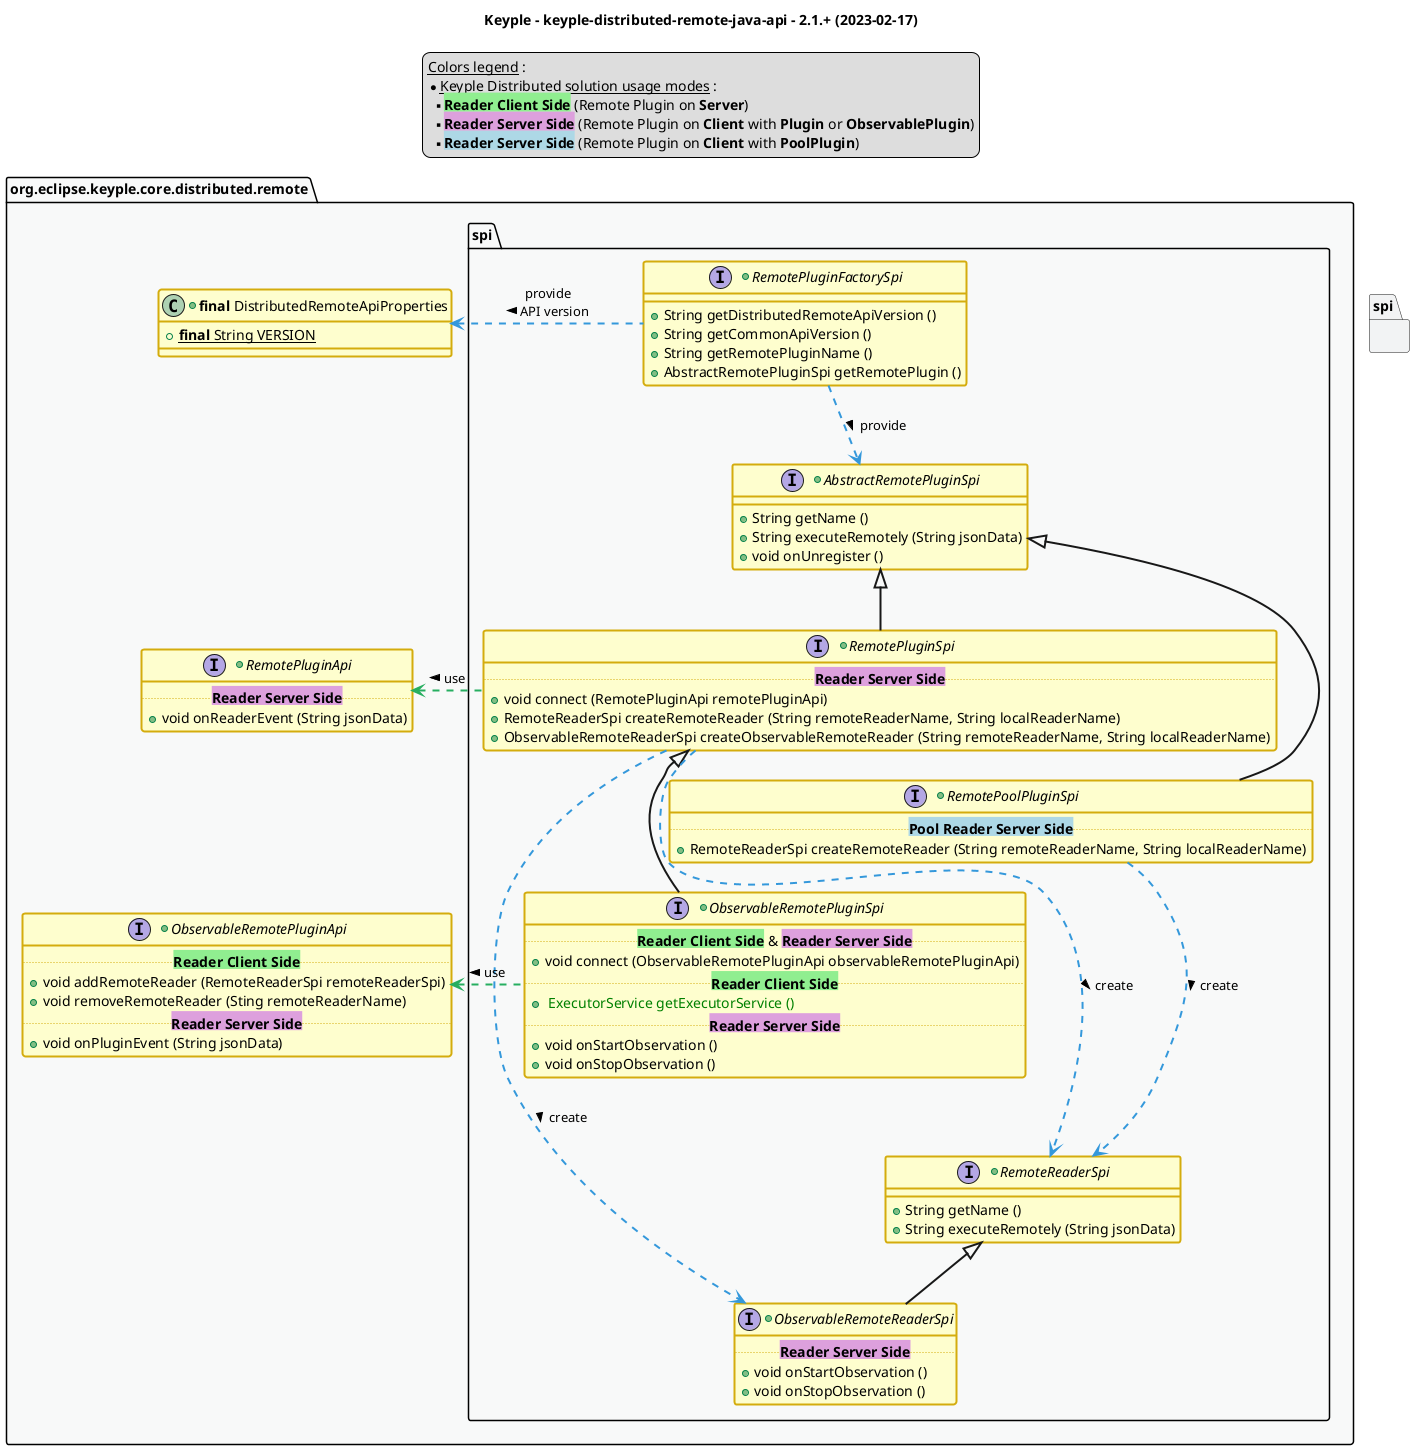 @startuml
title
    Keyple - keyple-distributed-remote-java-api - 2.1.+ (2023-02-17)
end title

' == THEME ==

'Couleurs issues de : https://htmlcolorcodes.com/fr/tableau-de-couleur/tableau-de-couleur-design-plat/
!define C_GREY1 F8F9F9
!define C_GREY2 F2F3F4
!define C_GREY3 E5E7E9
!define C_GREY4 D7DBDD
!define C_GREY5 CACFD2
!define C_GREY6 BDC3C7
!define C_LINK 3498DB
!define C_USE 27AE60

' -- Styles that don't work with new version of plantuml --
skinparam stereotypeABorderColor #A9DCDF
skinparam stereotypeIBorderColor #B4A7E5
skinparam stereotypeCBorderColor #ADD1B2
skinparam stereotypeEBorderColor #EB93DF
' -- END --

skinparam ClassBorderThickness 2
skinparam ArrowThickness 2

' Yellow
skinparam ClassBackgroundColor #FEFECE
skinparam ClassBorderColor #D4AC0D
' Red
skinparam ClassBackgroundColor<<red>> #FDEDEC
skinparam ClassBorderColor<<red>> #E74C3C
hide <<red>> stereotype
' Purple
skinparam ClassBackgroundColor<<purple>> #F4ECF7
skinparam ClassBorderColor<<purple>> #8E44AD
hide <<purple>> stereotype
' blue
skinparam ClassBackgroundColor<<blue>> #EBF5FB
skinparam ClassBorderColor<<blue>> #3498DB
hide <<blue>> stereotype
' Green
skinparam ClassBackgroundColor<<green>> #E9F7EF
skinparam ClassBorderColor<<green>> #27AE60
hide <<green>> stereotype
' Grey
skinparam ClassBackgroundColor<<grey>> #EAECEE
skinparam ClassBorderColor<<grey>> #2C3E50
hide <<grey>> stereotype

' == CONTENT ==

legend top
    __Colors legend__ :
    * __Keyple Distributed solution usage modes__ :
    ** <back:lightGreen>**Reader Client Side**</back> (Remote Plugin on **Server**)
    ** <back:plum>**Reader Server Side**</back> (Remote Plugin on **Client** with **Plugin** or **ObservablePlugin**)
    ** <back:lightBlue>**Reader Server Side**</back> (Remote Plugin on **Client** with **PoolPlugin**)
end legend

package "org.eclipse.keyple.core.distributed.remote" as api {
    +class "**final** DistributedRemoteApiProperties" as ApiProperties {
        +{static} **final** String VERSION
    }
    +interface RemotePluginApi {
        .. <back:plum>**Reader Server Side**</back> ..
        +void onReaderEvent (String jsonData)
    }
    +interface ObservableRemotePluginApi {
        .. <back:lightGreen>**Reader Client Side**</back> ..
        +void addRemoteReader (RemoteReaderSpi remoteReaderSpi)
        +void removeRemoteReader (Sting remoteReaderName)
        .. <back:plum>**Reader Server Side**</back> ..
        +void onPluginEvent (String jsonData)
    }
    package spi {
        ' Factories
        +interface RemotePluginFactorySpi {
            +String getDistributedRemoteApiVersion ()
            +String getCommonApiVersion ()
            +String getRemotePluginName ()
            +AbstractRemotePluginSpi getRemotePlugin ()
        }
        ' Plugins
        +interface AbstractRemotePluginSpi {
            +String getName ()
            +String executeRemotely (String jsonData)
            +void onUnregister ()
        }
        +interface RemotePluginSpi extends AbstractRemotePluginSpi {
            .. <back:plum>**Reader Server Side**</back> ..
            +void connect (RemotePluginApi remotePluginApi)
            +RemoteReaderSpi createRemoteReader (String remoteReaderName, String localReaderName)
            +ObservableRemoteReaderSpi createObservableRemoteReader (String remoteReaderName, String localReaderName)
        }
        +interface ObservableRemotePluginSpi extends RemotePluginSpi {
            .. <back:lightGreen>**Reader Client Side**</back> & <back:plum>**Reader Server Side**</back> ..
            +void connect (ObservableRemotePluginApi observableRemotePluginApi)
            .. <back:lightGreen>**Reader Client Side**</back> ..
            +<color:green> ExecutorService getExecutorService ()
            .. <back:plum>**Reader Server Side**</back> ..
            +void onStartObservation ()
            +void onStopObservation ()
        }
        +interface RemotePoolPluginSpi extends AbstractRemotePluginSpi {
            .. <back:lightBlue>**Pool Reader Server Side**</back> ..
            +RemoteReaderSpi createRemoteReader (String remoteReaderName, String localReaderName)
        }
        ' Readers
        +interface RemoteReaderSpi {
            +String getName ()
            +String executeRemotely (String jsonData)
        }
        +interface ObservableRemoteReaderSpi extends RemoteReaderSpi {
            .. <back:plum>**Reader Server Side**</back> ..
            +void onStartObservation ()
            +void onStopObservation ()
        }
    }
}

' Associations

RemotePluginFactorySpi .left.> ApiProperties #C_LINK : provide\nAPI version <
RemotePluginFactorySpi ..> AbstractRemotePluginSpi #C_LINK : provide >

RemotePluginSpi .left.> RemotePluginApi #C_USE : use >
RemotePluginSpi ..> RemoteReaderSpi #C_LINK : create >
RemotePluginSpi ..> ObservableRemoteReaderSpi #C_LINK : create >

ObservableRemotePluginSpi .left.> ObservableRemotePluginApi #C_USE : use >

RemotePoolPluginSpi ..> RemoteReaderSpi #C_LINK : create >

' == LAYOUT ==

ObservableRemotePluginSpi -[hidden]- RemoteReaderSpi

' == STYLE ==

package api #C_GREY1 {}
package spi #C_GREY2 {}

@enduml